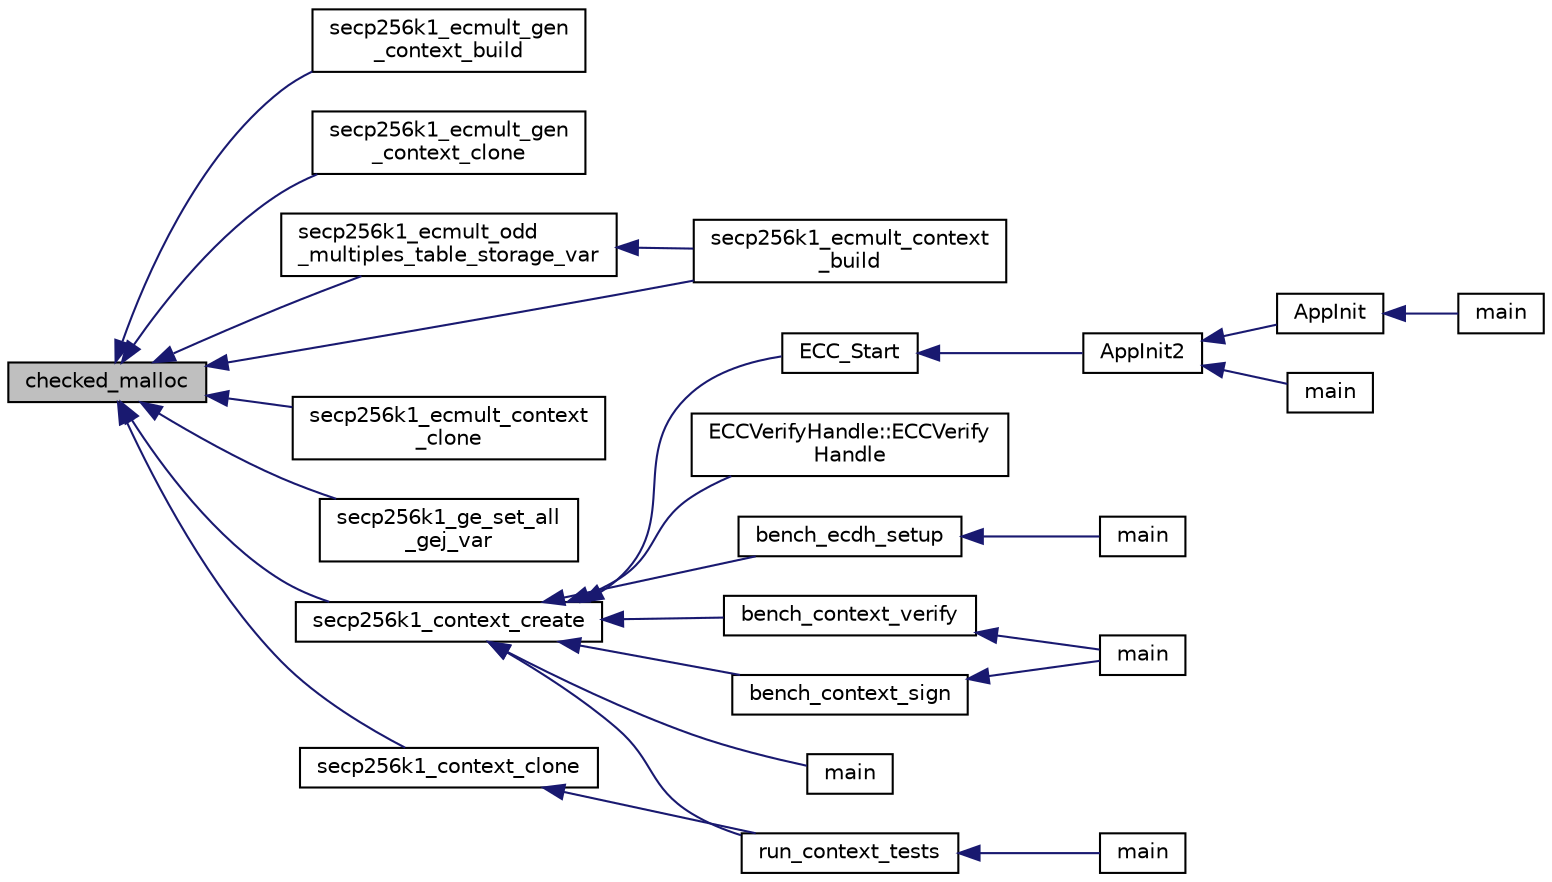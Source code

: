 digraph "checked_malloc"
{
  edge [fontname="Helvetica",fontsize="10",labelfontname="Helvetica",labelfontsize="10"];
  node [fontname="Helvetica",fontsize="10",shape=record];
  rankdir="LR";
  Node2 [label="checked_malloc",height=0.2,width=0.4,color="black", fillcolor="grey75", style="filled", fontcolor="black"];
  Node2 -> Node3 [dir="back",color="midnightblue",fontsize="10",style="solid",fontname="Helvetica"];
  Node3 [label="secp256k1_ecmult_gen\l_context_build",height=0.2,width=0.4,color="black", fillcolor="white", style="filled",URL="$d9/d00/ecmult__gen__impl_8h.html#afaf90b2a6554053187cdc89df0dafd21"];
  Node2 -> Node4 [dir="back",color="midnightblue",fontsize="10",style="solid",fontname="Helvetica"];
  Node4 [label="secp256k1_ecmult_gen\l_context_clone",height=0.2,width=0.4,color="black", fillcolor="white", style="filled",URL="$d9/d00/ecmult__gen__impl_8h.html#aab03a4f94d775718656aabc6b14cfbee"];
  Node2 -> Node5 [dir="back",color="midnightblue",fontsize="10",style="solid",fontname="Helvetica"];
  Node5 [label="secp256k1_ecmult_odd\l_multiples_table_storage_var",height=0.2,width=0.4,color="black", fillcolor="white", style="filled",URL="$d5/d17/ecmult__impl_8h.html#a72a05df0626a92692be8ca5e68c19a56"];
  Node5 -> Node6 [dir="back",color="midnightblue",fontsize="10",style="solid",fontname="Helvetica"];
  Node6 [label="secp256k1_ecmult_context\l_build",height=0.2,width=0.4,color="black", fillcolor="white", style="filled",URL="$d5/d17/ecmult__impl_8h.html#acc2494f319c79f6cc15982f43e7a6f00"];
  Node2 -> Node6 [dir="back",color="midnightblue",fontsize="10",style="solid",fontname="Helvetica"];
  Node2 -> Node7 [dir="back",color="midnightblue",fontsize="10",style="solid",fontname="Helvetica"];
  Node7 [label="secp256k1_ecmult_context\l_clone",height=0.2,width=0.4,color="black", fillcolor="white", style="filled",URL="$d5/d17/ecmult__impl_8h.html#a95a3e0c69a07d94a248cdb06328966f6"];
  Node2 -> Node8 [dir="back",color="midnightblue",fontsize="10",style="solid",fontname="Helvetica"];
  Node8 [label="secp256k1_ge_set_all\l_gej_var",height=0.2,width=0.4,color="black", fillcolor="white", style="filled",URL="$d6/d60/group__impl_8h.html#ada58b0cf328a74cfdd1f8b35083668a1"];
  Node2 -> Node9 [dir="back",color="midnightblue",fontsize="10",style="solid",fontname="Helvetica"];
  Node9 [label="secp256k1_context_create",height=0.2,width=0.4,color="black", fillcolor="white", style="filled",URL="$d1/d8c/secp256k1_8c.html#a2d23dd6eb961e47720ec8db63da8044b",tooltip="Create a secp256k1 context object. "];
  Node9 -> Node10 [dir="back",color="midnightblue",fontsize="10",style="solid",fontname="Helvetica"];
  Node10 [label="ECC_Start",height=0.2,width=0.4,color="black", fillcolor="white", style="filled",URL="$de/de5/key_8h.html#a5ee69136607b1012d64a045ee44ccae2",tooltip="Initialize the elliptic curve support. "];
  Node10 -> Node11 [dir="back",color="midnightblue",fontsize="10",style="solid",fontname="Helvetica"];
  Node11 [label="AppInit2",height=0.2,width=0.4,color="black", fillcolor="white", style="filled",URL="$d8/dc0/init_8h.html#a1a4c1bfbf6ba1db77e988b89b9cadfd3",tooltip="Initialize ion. "];
  Node11 -> Node12 [dir="back",color="midnightblue",fontsize="10",style="solid",fontname="Helvetica"];
  Node12 [label="AppInit",height=0.2,width=0.4,color="black", fillcolor="white", style="filled",URL="$d4/d35/iond_8cpp.html#ac59316b767e6984e1285f0531275286b"];
  Node12 -> Node13 [dir="back",color="midnightblue",fontsize="10",style="solid",fontname="Helvetica"];
  Node13 [label="main",height=0.2,width=0.4,color="black", fillcolor="white", style="filled",URL="$d4/d35/iond_8cpp.html#a0ddf1224851353fc92bfbff6f499fa97"];
  Node11 -> Node14 [dir="back",color="midnightblue",fontsize="10",style="solid",fontname="Helvetica"];
  Node14 [label="main",height=0.2,width=0.4,color="black", fillcolor="white", style="filled",URL="$d5/d2d/ion_8cpp.html#a0ddf1224851353fc92bfbff6f499fa97"];
  Node9 -> Node15 [dir="back",color="midnightblue",fontsize="10",style="solid",fontname="Helvetica"];
  Node15 [label="ECCVerifyHandle::ECCVerify\lHandle",height=0.2,width=0.4,color="black", fillcolor="white", style="filled",URL="$d5/dbd/class_e_c_c_verify_handle.html#a01404b41eee891c1dea4b58db02e56fb"];
  Node9 -> Node16 [dir="back",color="midnightblue",fontsize="10",style="solid",fontname="Helvetica"];
  Node16 [label="bench_ecdh_setup",height=0.2,width=0.4,color="black", fillcolor="white", style="filled",URL="$da/d1c/bench__ecdh_8c.html#a2afcc388be168d338b21eb22c4991df0"];
  Node16 -> Node17 [dir="back",color="midnightblue",fontsize="10",style="solid",fontname="Helvetica"];
  Node17 [label="main",height=0.2,width=0.4,color="black", fillcolor="white", style="filled",URL="$da/d1c/bench__ecdh_8c.html#a840291bc02cba5474a4cb46a9b9566fe"];
  Node9 -> Node18 [dir="back",color="midnightblue",fontsize="10",style="solid",fontname="Helvetica"];
  Node18 [label="bench_context_verify",height=0.2,width=0.4,color="black", fillcolor="white", style="filled",URL="$d9/d5e/bench__internal_8c.html#a0267a6fcf26df5e2625c0f93eed876a9"];
  Node18 -> Node19 [dir="back",color="midnightblue",fontsize="10",style="solid",fontname="Helvetica"];
  Node19 [label="main",height=0.2,width=0.4,color="black", fillcolor="white", style="filled",URL="$d9/d5e/bench__internal_8c.html#a3c04138a5bfe5d72780bb7e82a18e627"];
  Node9 -> Node20 [dir="back",color="midnightblue",fontsize="10",style="solid",fontname="Helvetica"];
  Node20 [label="bench_context_sign",height=0.2,width=0.4,color="black", fillcolor="white", style="filled",URL="$d9/d5e/bench__internal_8c.html#a0d6ae07fc12e8c74ebdcb49871cbfc0e"];
  Node20 -> Node19 [dir="back",color="midnightblue",fontsize="10",style="solid",fontname="Helvetica"];
  Node9 -> Node21 [dir="back",color="midnightblue",fontsize="10",style="solid",fontname="Helvetica"];
  Node21 [label="main",height=0.2,width=0.4,color="black", fillcolor="white", style="filled",URL="$d7/d8e/bench__recover_8c.html#a840291bc02cba5474a4cb46a9b9566fe"];
  Node9 -> Node22 [dir="back",color="midnightblue",fontsize="10",style="solid",fontname="Helvetica"];
  Node22 [label="run_context_tests",height=0.2,width=0.4,color="black", fillcolor="white", style="filled",URL="$d5/d7f/tests_8c.html#a2f9713526b1e988694c6e2026a6fce69"];
  Node22 -> Node23 [dir="back",color="midnightblue",fontsize="10",style="solid",fontname="Helvetica"];
  Node23 [label="main",height=0.2,width=0.4,color="black", fillcolor="white", style="filled",URL="$d5/d7f/tests_8c.html#a3c04138a5bfe5d72780bb7e82a18e627"];
  Node2 -> Node24 [dir="back",color="midnightblue",fontsize="10",style="solid",fontname="Helvetica"];
  Node24 [label="secp256k1_context_clone",height=0.2,width=0.4,color="black", fillcolor="white", style="filled",URL="$d1/d8c/secp256k1_8c.html#a6c00dac7dd6dc157d019e47d73882ab7",tooltip="Copies a secp256k1 context object. "];
  Node24 -> Node22 [dir="back",color="midnightblue",fontsize="10",style="solid",fontname="Helvetica"];
}
